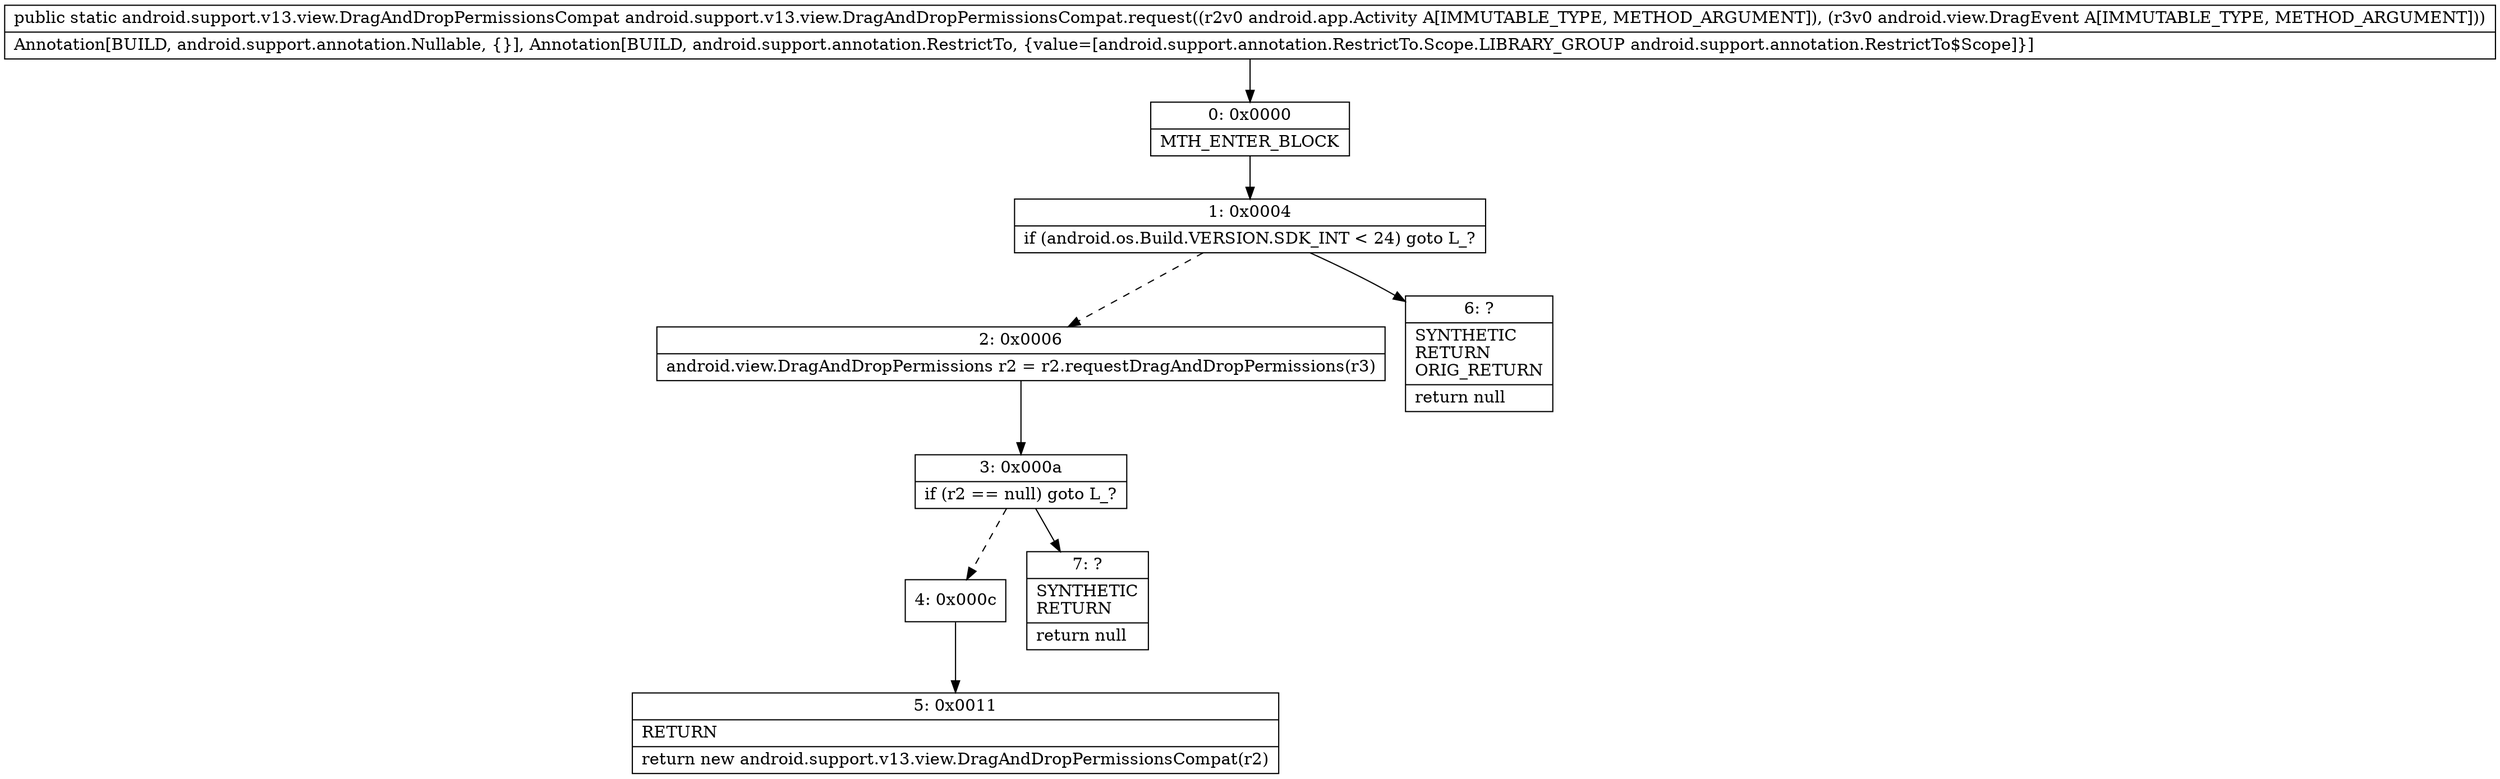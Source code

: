 digraph "CFG forandroid.support.v13.view.DragAndDropPermissionsCompat.request(Landroid\/app\/Activity;Landroid\/view\/DragEvent;)Landroid\/support\/v13\/view\/DragAndDropPermissionsCompat;" {
Node_0 [shape=record,label="{0\:\ 0x0000|MTH_ENTER_BLOCK\l}"];
Node_1 [shape=record,label="{1\:\ 0x0004|if (android.os.Build.VERSION.SDK_INT \< 24) goto L_?\l}"];
Node_2 [shape=record,label="{2\:\ 0x0006|android.view.DragAndDropPermissions r2 = r2.requestDragAndDropPermissions(r3)\l}"];
Node_3 [shape=record,label="{3\:\ 0x000a|if (r2 == null) goto L_?\l}"];
Node_4 [shape=record,label="{4\:\ 0x000c}"];
Node_5 [shape=record,label="{5\:\ 0x0011|RETURN\l|return new android.support.v13.view.DragAndDropPermissionsCompat(r2)\l}"];
Node_6 [shape=record,label="{6\:\ ?|SYNTHETIC\lRETURN\lORIG_RETURN\l|return null\l}"];
Node_7 [shape=record,label="{7\:\ ?|SYNTHETIC\lRETURN\l|return null\l}"];
MethodNode[shape=record,label="{public static android.support.v13.view.DragAndDropPermissionsCompat android.support.v13.view.DragAndDropPermissionsCompat.request((r2v0 android.app.Activity A[IMMUTABLE_TYPE, METHOD_ARGUMENT]), (r3v0 android.view.DragEvent A[IMMUTABLE_TYPE, METHOD_ARGUMENT]))  | Annotation[BUILD, android.support.annotation.Nullable, \{\}], Annotation[BUILD, android.support.annotation.RestrictTo, \{value=[android.support.annotation.RestrictTo.Scope.LIBRARY_GROUP android.support.annotation.RestrictTo$Scope]\}]\l}"];
MethodNode -> Node_0;
Node_0 -> Node_1;
Node_1 -> Node_2[style=dashed];
Node_1 -> Node_6;
Node_2 -> Node_3;
Node_3 -> Node_4[style=dashed];
Node_3 -> Node_7;
Node_4 -> Node_5;
}

